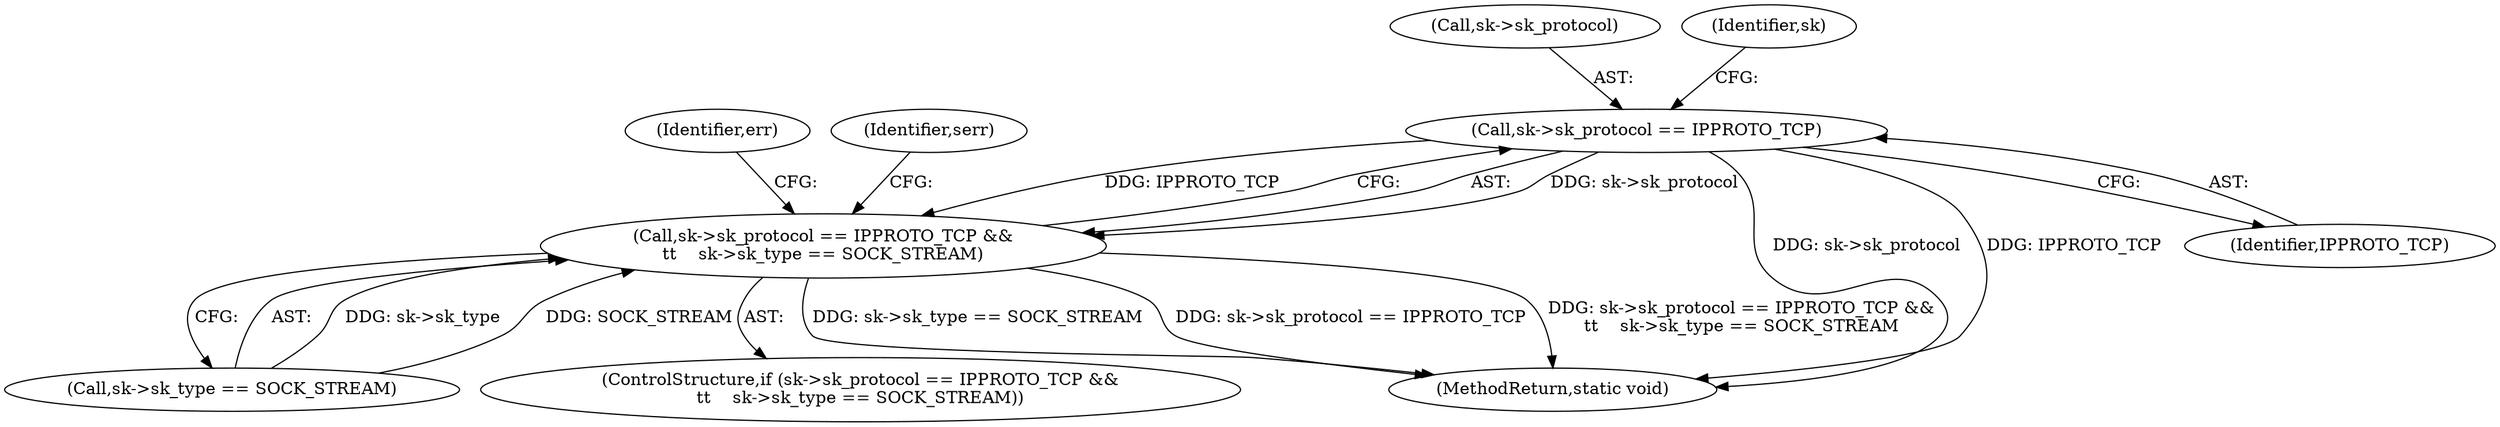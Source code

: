 digraph "0_linux_4ef1b2869447411ad3ef91ad7d4891a83c1a509a@pointer" {
"1000157" [label="(Call,sk->sk_protocol == IPPROTO_TCP)"];
"1000156" [label="(Call,sk->sk_protocol == IPPROTO_TCP &&\n\t\t    sk->sk_type == SOCK_STREAM)"];
"1000158" [label="(Call,sk->sk_protocol)"];
"1000157" [label="(Call,sk->sk_protocol == IPPROTO_TCP)"];
"1000164" [label="(Identifier,sk)"];
"1000185" [label="(MethodReturn,static void)"];
"1000177" [label="(Identifier,err)"];
"1000162" [label="(Call,sk->sk_type == SOCK_STREAM)"];
"1000156" [label="(Call,sk->sk_protocol == IPPROTO_TCP &&\n\t\t    sk->sk_type == SOCK_STREAM)"];
"1000170" [label="(Identifier,serr)"];
"1000155" [label="(ControlStructure,if (sk->sk_protocol == IPPROTO_TCP &&\n\t\t    sk->sk_type == SOCK_STREAM))"];
"1000161" [label="(Identifier,IPPROTO_TCP)"];
"1000157" -> "1000156"  [label="AST: "];
"1000157" -> "1000161"  [label="CFG: "];
"1000158" -> "1000157"  [label="AST: "];
"1000161" -> "1000157"  [label="AST: "];
"1000164" -> "1000157"  [label="CFG: "];
"1000156" -> "1000157"  [label="CFG: "];
"1000157" -> "1000185"  [label="DDG: sk->sk_protocol"];
"1000157" -> "1000185"  [label="DDG: IPPROTO_TCP"];
"1000157" -> "1000156"  [label="DDG: sk->sk_protocol"];
"1000157" -> "1000156"  [label="DDG: IPPROTO_TCP"];
"1000156" -> "1000155"  [label="AST: "];
"1000156" -> "1000162"  [label="CFG: "];
"1000162" -> "1000156"  [label="AST: "];
"1000170" -> "1000156"  [label="CFG: "];
"1000177" -> "1000156"  [label="CFG: "];
"1000156" -> "1000185"  [label="DDG: sk->sk_protocol == IPPROTO_TCP"];
"1000156" -> "1000185"  [label="DDG: sk->sk_protocol == IPPROTO_TCP &&\n\t\t    sk->sk_type == SOCK_STREAM"];
"1000156" -> "1000185"  [label="DDG: sk->sk_type == SOCK_STREAM"];
"1000162" -> "1000156"  [label="DDG: sk->sk_type"];
"1000162" -> "1000156"  [label="DDG: SOCK_STREAM"];
}
